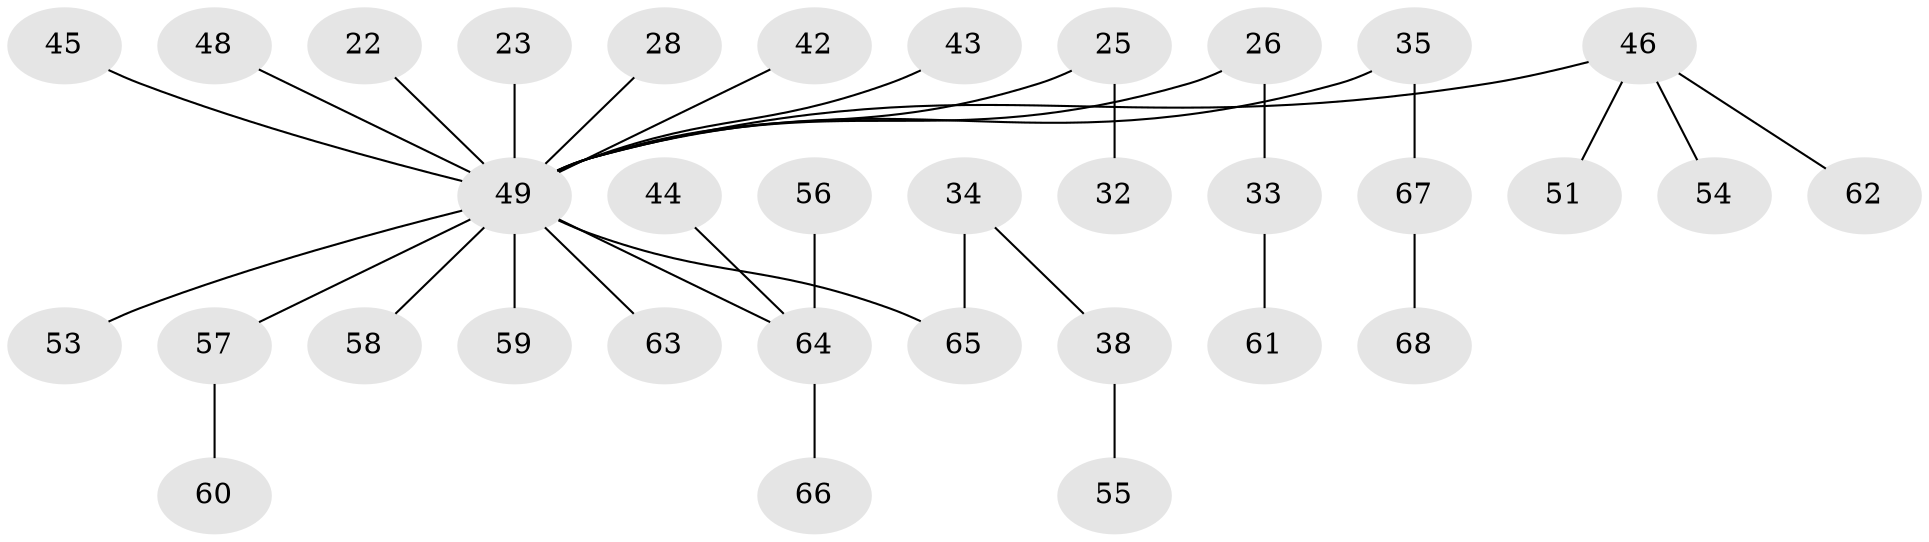 // original degree distribution, {8: 0.014705882352941176, 1: 0.45588235294117646, 4: 0.04411764705882353, 3: 0.19117647058823528, 6: 0.014705882352941176, 2: 0.27941176470588236}
// Generated by graph-tools (version 1.1) at 2025/56/03/04/25 21:56:42]
// undirected, 34 vertices, 33 edges
graph export_dot {
graph [start="1"]
  node [color=gray90,style=filled];
  22 [super="+13"];
  23;
  25;
  26 [super="+7"];
  28;
  32;
  33;
  34;
  35 [super="+12+20+21"];
  38;
  42;
  43;
  44;
  45;
  46 [super="+37"];
  48;
  49 [super="+9+6+11+19+39"];
  51;
  53 [super="+17"];
  54;
  55;
  56;
  57;
  58;
  59;
  60;
  61;
  62;
  63;
  64 [super="+16+24+52+50+41+40"];
  65 [super="+30"];
  66;
  67;
  68;
  22 -- 49;
  23 -- 49;
  25 -- 32;
  25 -- 49;
  26 -- 33;
  26 -- 49;
  28 -- 49;
  33 -- 61;
  34 -- 38;
  34 -- 65;
  35 -- 67;
  35 -- 49;
  38 -- 55;
  42 -- 49;
  43 -- 49;
  44 -- 64;
  45 -- 49;
  46 -- 51;
  46 -- 54;
  46 -- 62;
  46 -- 49;
  48 -- 49;
  49 -- 59;
  49 -- 65;
  49 -- 64;
  49 -- 53;
  49 -- 57;
  49 -- 58;
  49 -- 63;
  56 -- 64;
  57 -- 60;
  64 -- 66;
  67 -- 68;
}
